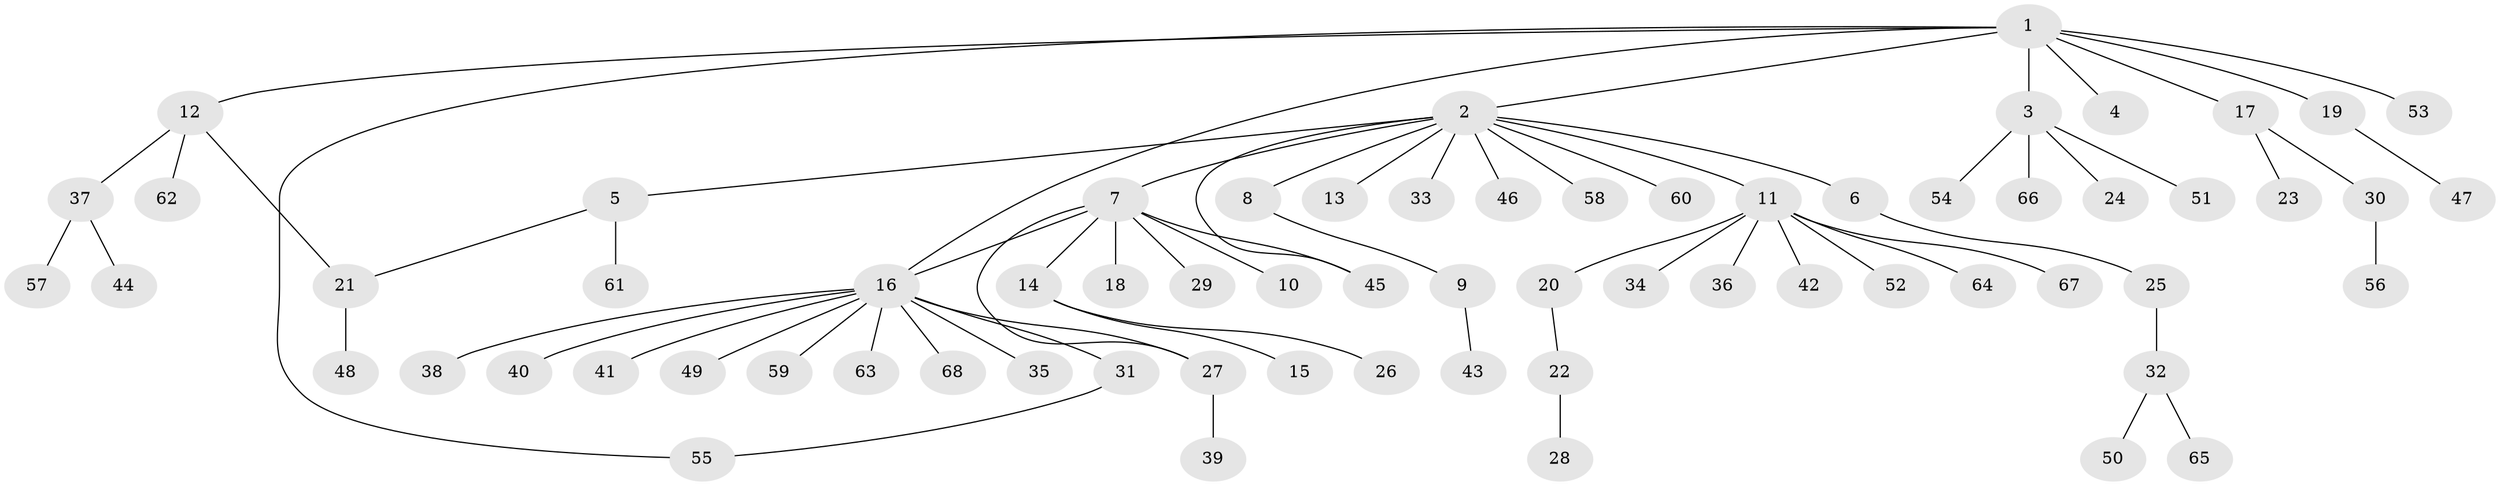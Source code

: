 // Generated by graph-tools (version 1.1) at 2025/35/03/09/25 02:35:48]
// undirected, 68 vertices, 72 edges
graph export_dot {
graph [start="1"]
  node [color=gray90,style=filled];
  1;
  2;
  3;
  4;
  5;
  6;
  7;
  8;
  9;
  10;
  11;
  12;
  13;
  14;
  15;
  16;
  17;
  18;
  19;
  20;
  21;
  22;
  23;
  24;
  25;
  26;
  27;
  28;
  29;
  30;
  31;
  32;
  33;
  34;
  35;
  36;
  37;
  38;
  39;
  40;
  41;
  42;
  43;
  44;
  45;
  46;
  47;
  48;
  49;
  50;
  51;
  52;
  53;
  54;
  55;
  56;
  57;
  58;
  59;
  60;
  61;
  62;
  63;
  64;
  65;
  66;
  67;
  68;
  1 -- 2;
  1 -- 3;
  1 -- 4;
  1 -- 12;
  1 -- 16;
  1 -- 17;
  1 -- 19;
  1 -- 53;
  1 -- 55;
  2 -- 5;
  2 -- 6;
  2 -- 7;
  2 -- 8;
  2 -- 11;
  2 -- 13;
  2 -- 33;
  2 -- 45;
  2 -- 46;
  2 -- 58;
  2 -- 60;
  3 -- 24;
  3 -- 51;
  3 -- 54;
  3 -- 66;
  5 -- 21;
  5 -- 61;
  6 -- 25;
  7 -- 10;
  7 -- 14;
  7 -- 16;
  7 -- 18;
  7 -- 27;
  7 -- 29;
  7 -- 45;
  8 -- 9;
  9 -- 43;
  11 -- 20;
  11 -- 34;
  11 -- 36;
  11 -- 42;
  11 -- 52;
  11 -- 64;
  11 -- 67;
  12 -- 21;
  12 -- 37;
  12 -- 62;
  14 -- 15;
  14 -- 26;
  16 -- 27;
  16 -- 31;
  16 -- 35;
  16 -- 38;
  16 -- 40;
  16 -- 41;
  16 -- 49;
  16 -- 59;
  16 -- 63;
  16 -- 68;
  17 -- 23;
  17 -- 30;
  19 -- 47;
  20 -- 22;
  21 -- 48;
  22 -- 28;
  25 -- 32;
  27 -- 39;
  30 -- 56;
  31 -- 55;
  32 -- 50;
  32 -- 65;
  37 -- 44;
  37 -- 57;
}
